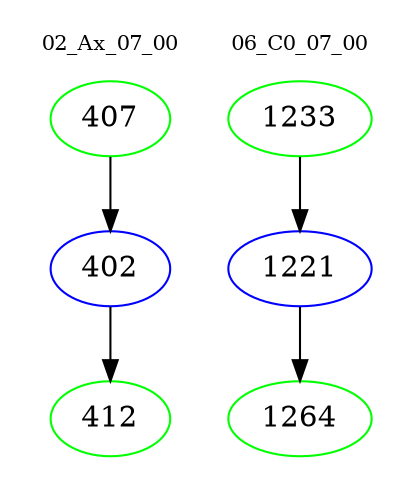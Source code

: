digraph{
subgraph cluster_0 {
color = white
label = "02_Ax_07_00";
fontsize=10;
T0_407 [label="407", color="green"]
T0_407 -> T0_402 [color="black"]
T0_402 [label="402", color="blue"]
T0_402 -> T0_412 [color="black"]
T0_412 [label="412", color="green"]
}
subgraph cluster_1 {
color = white
label = "06_C0_07_00";
fontsize=10;
T1_1233 [label="1233", color="green"]
T1_1233 -> T1_1221 [color="black"]
T1_1221 [label="1221", color="blue"]
T1_1221 -> T1_1264 [color="black"]
T1_1264 [label="1264", color="green"]
}
}
